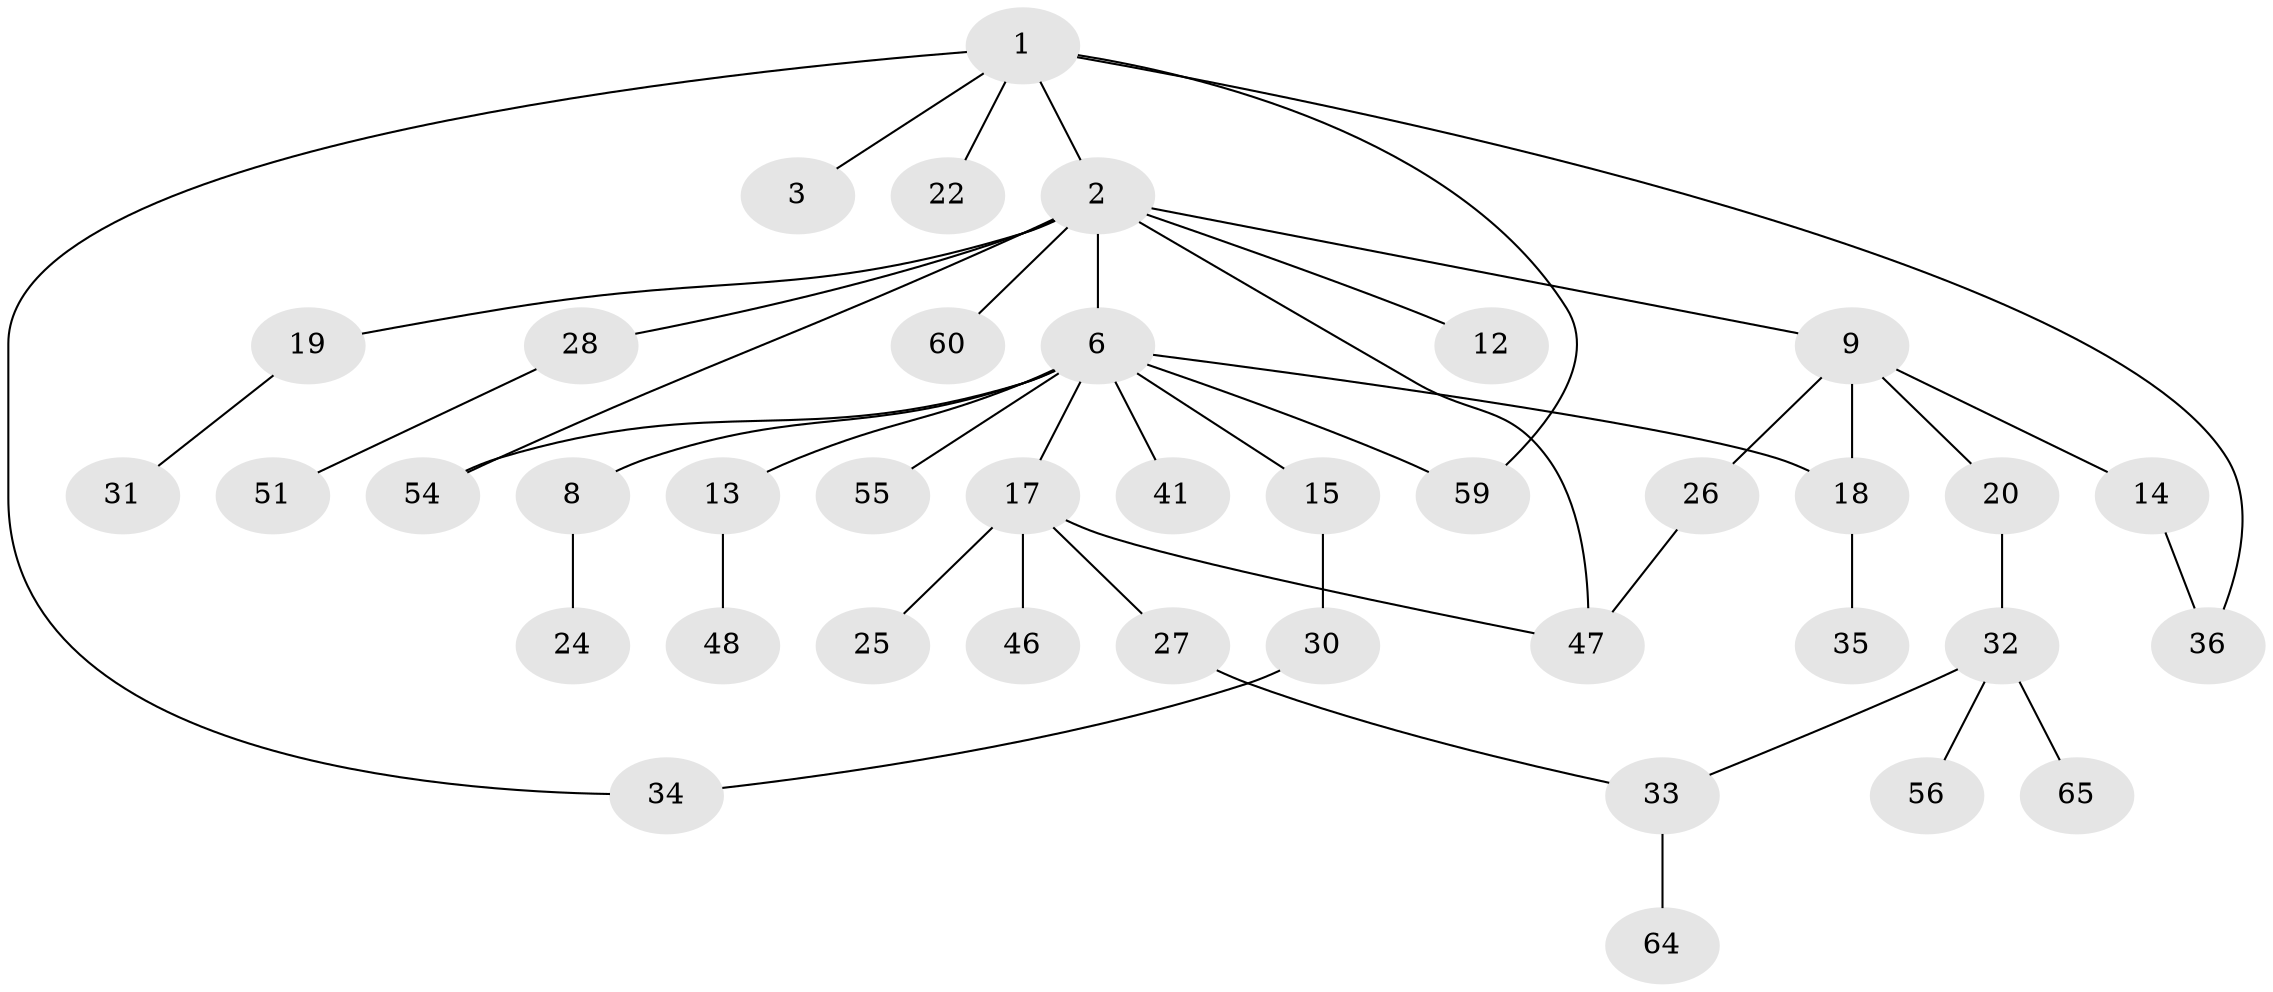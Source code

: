 // original degree distribution, {5: 0.07575757575757576, 2: 0.3787878787878788, 1: 0.3484848484848485, 6: 0.015151515151515152, 9: 0.015151515151515152, 3: 0.16666666666666666}
// Generated by graph-tools (version 1.1) at 2025/10/02/27/25 16:10:52]
// undirected, 39 vertices, 46 edges
graph export_dot {
graph [start="1"]
  node [color=gray90,style=filled];
  1 [super="+11"];
  2 [super="+5"];
  3 [super="+4"];
  6 [super="+7"];
  8 [super="+43"];
  9 [super="+10"];
  12 [super="+44"];
  13 [super="+23"];
  14 [super="+62"];
  15 [super="+16"];
  17 [super="+49"];
  18 [super="+39"];
  19 [super="+29"];
  20 [super="+21"];
  22 [super="+38"];
  24 [super="+53"];
  25 [super="+42"];
  26;
  27 [super="+37"];
  28;
  30 [super="+52"];
  31;
  32 [super="+50"];
  33 [super="+40"];
  34;
  35 [super="+58"];
  36 [super="+66"];
  41 [super="+45"];
  46 [super="+61"];
  47 [super="+63"];
  48;
  51;
  54;
  55;
  56 [super="+57"];
  59;
  60;
  64;
  65;
  1 -- 2;
  1 -- 3;
  1 -- 22;
  1 -- 34;
  1 -- 59;
  1 -- 36;
  2 -- 6;
  2 -- 28;
  2 -- 54;
  2 -- 19;
  2 -- 9;
  2 -- 12;
  2 -- 60;
  2 -- 47;
  6 -- 8;
  6 -- 15;
  6 -- 17;
  6 -- 18;
  6 -- 41;
  6 -- 59;
  6 -- 54;
  6 -- 13;
  6 -- 55;
  8 -- 24;
  9 -- 14;
  9 -- 20;
  9 -- 26;
  9 -- 18;
  13 -- 48;
  14 -- 36;
  15 -- 30;
  17 -- 25;
  17 -- 27;
  17 -- 46;
  17 -- 47;
  18 -- 35;
  19 -- 31;
  20 -- 32;
  26 -- 47;
  27 -- 33;
  28 -- 51;
  30 -- 34;
  32 -- 56;
  32 -- 65;
  32 -- 33;
  33 -- 64;
}
